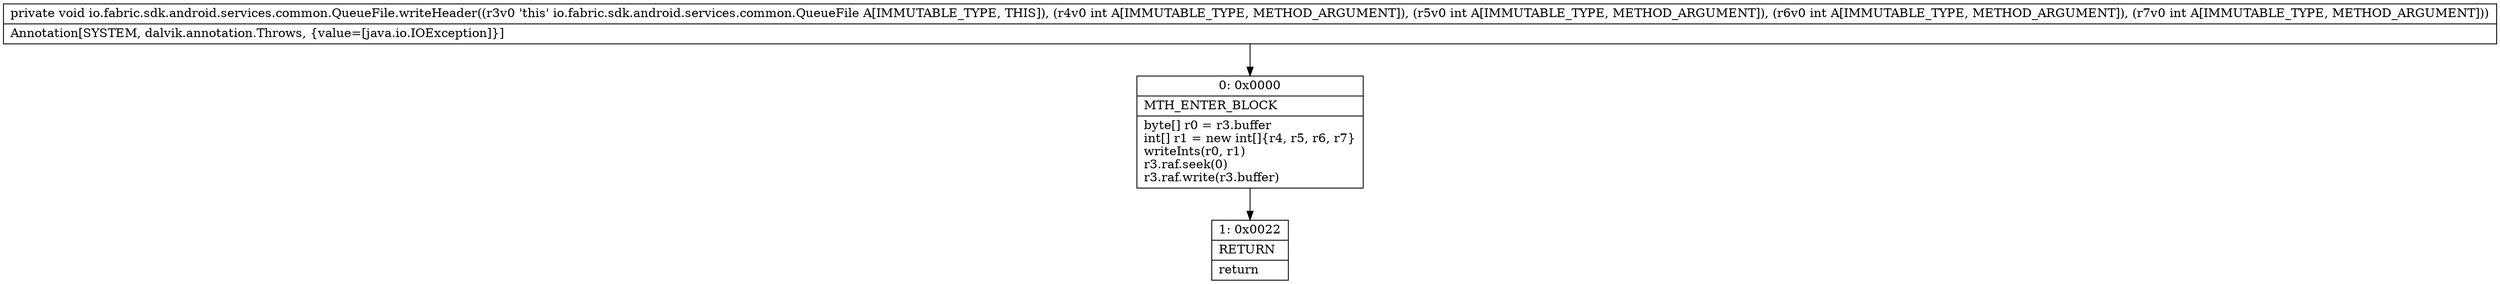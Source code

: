 digraph "CFG forio.fabric.sdk.android.services.common.QueueFile.writeHeader(IIII)V" {
Node_0 [shape=record,label="{0\:\ 0x0000|MTH_ENTER_BLOCK\l|byte[] r0 = r3.buffer\lint[] r1 = new int[]\{r4, r5, r6, r7\}\lwriteInts(r0, r1)\lr3.raf.seek(0)\lr3.raf.write(r3.buffer)\l}"];
Node_1 [shape=record,label="{1\:\ 0x0022|RETURN\l|return\l}"];
MethodNode[shape=record,label="{private void io.fabric.sdk.android.services.common.QueueFile.writeHeader((r3v0 'this' io.fabric.sdk.android.services.common.QueueFile A[IMMUTABLE_TYPE, THIS]), (r4v0 int A[IMMUTABLE_TYPE, METHOD_ARGUMENT]), (r5v0 int A[IMMUTABLE_TYPE, METHOD_ARGUMENT]), (r6v0 int A[IMMUTABLE_TYPE, METHOD_ARGUMENT]), (r7v0 int A[IMMUTABLE_TYPE, METHOD_ARGUMENT]))  | Annotation[SYSTEM, dalvik.annotation.Throws, \{value=[java.io.IOException]\}]\l}"];
MethodNode -> Node_0;
Node_0 -> Node_1;
}

